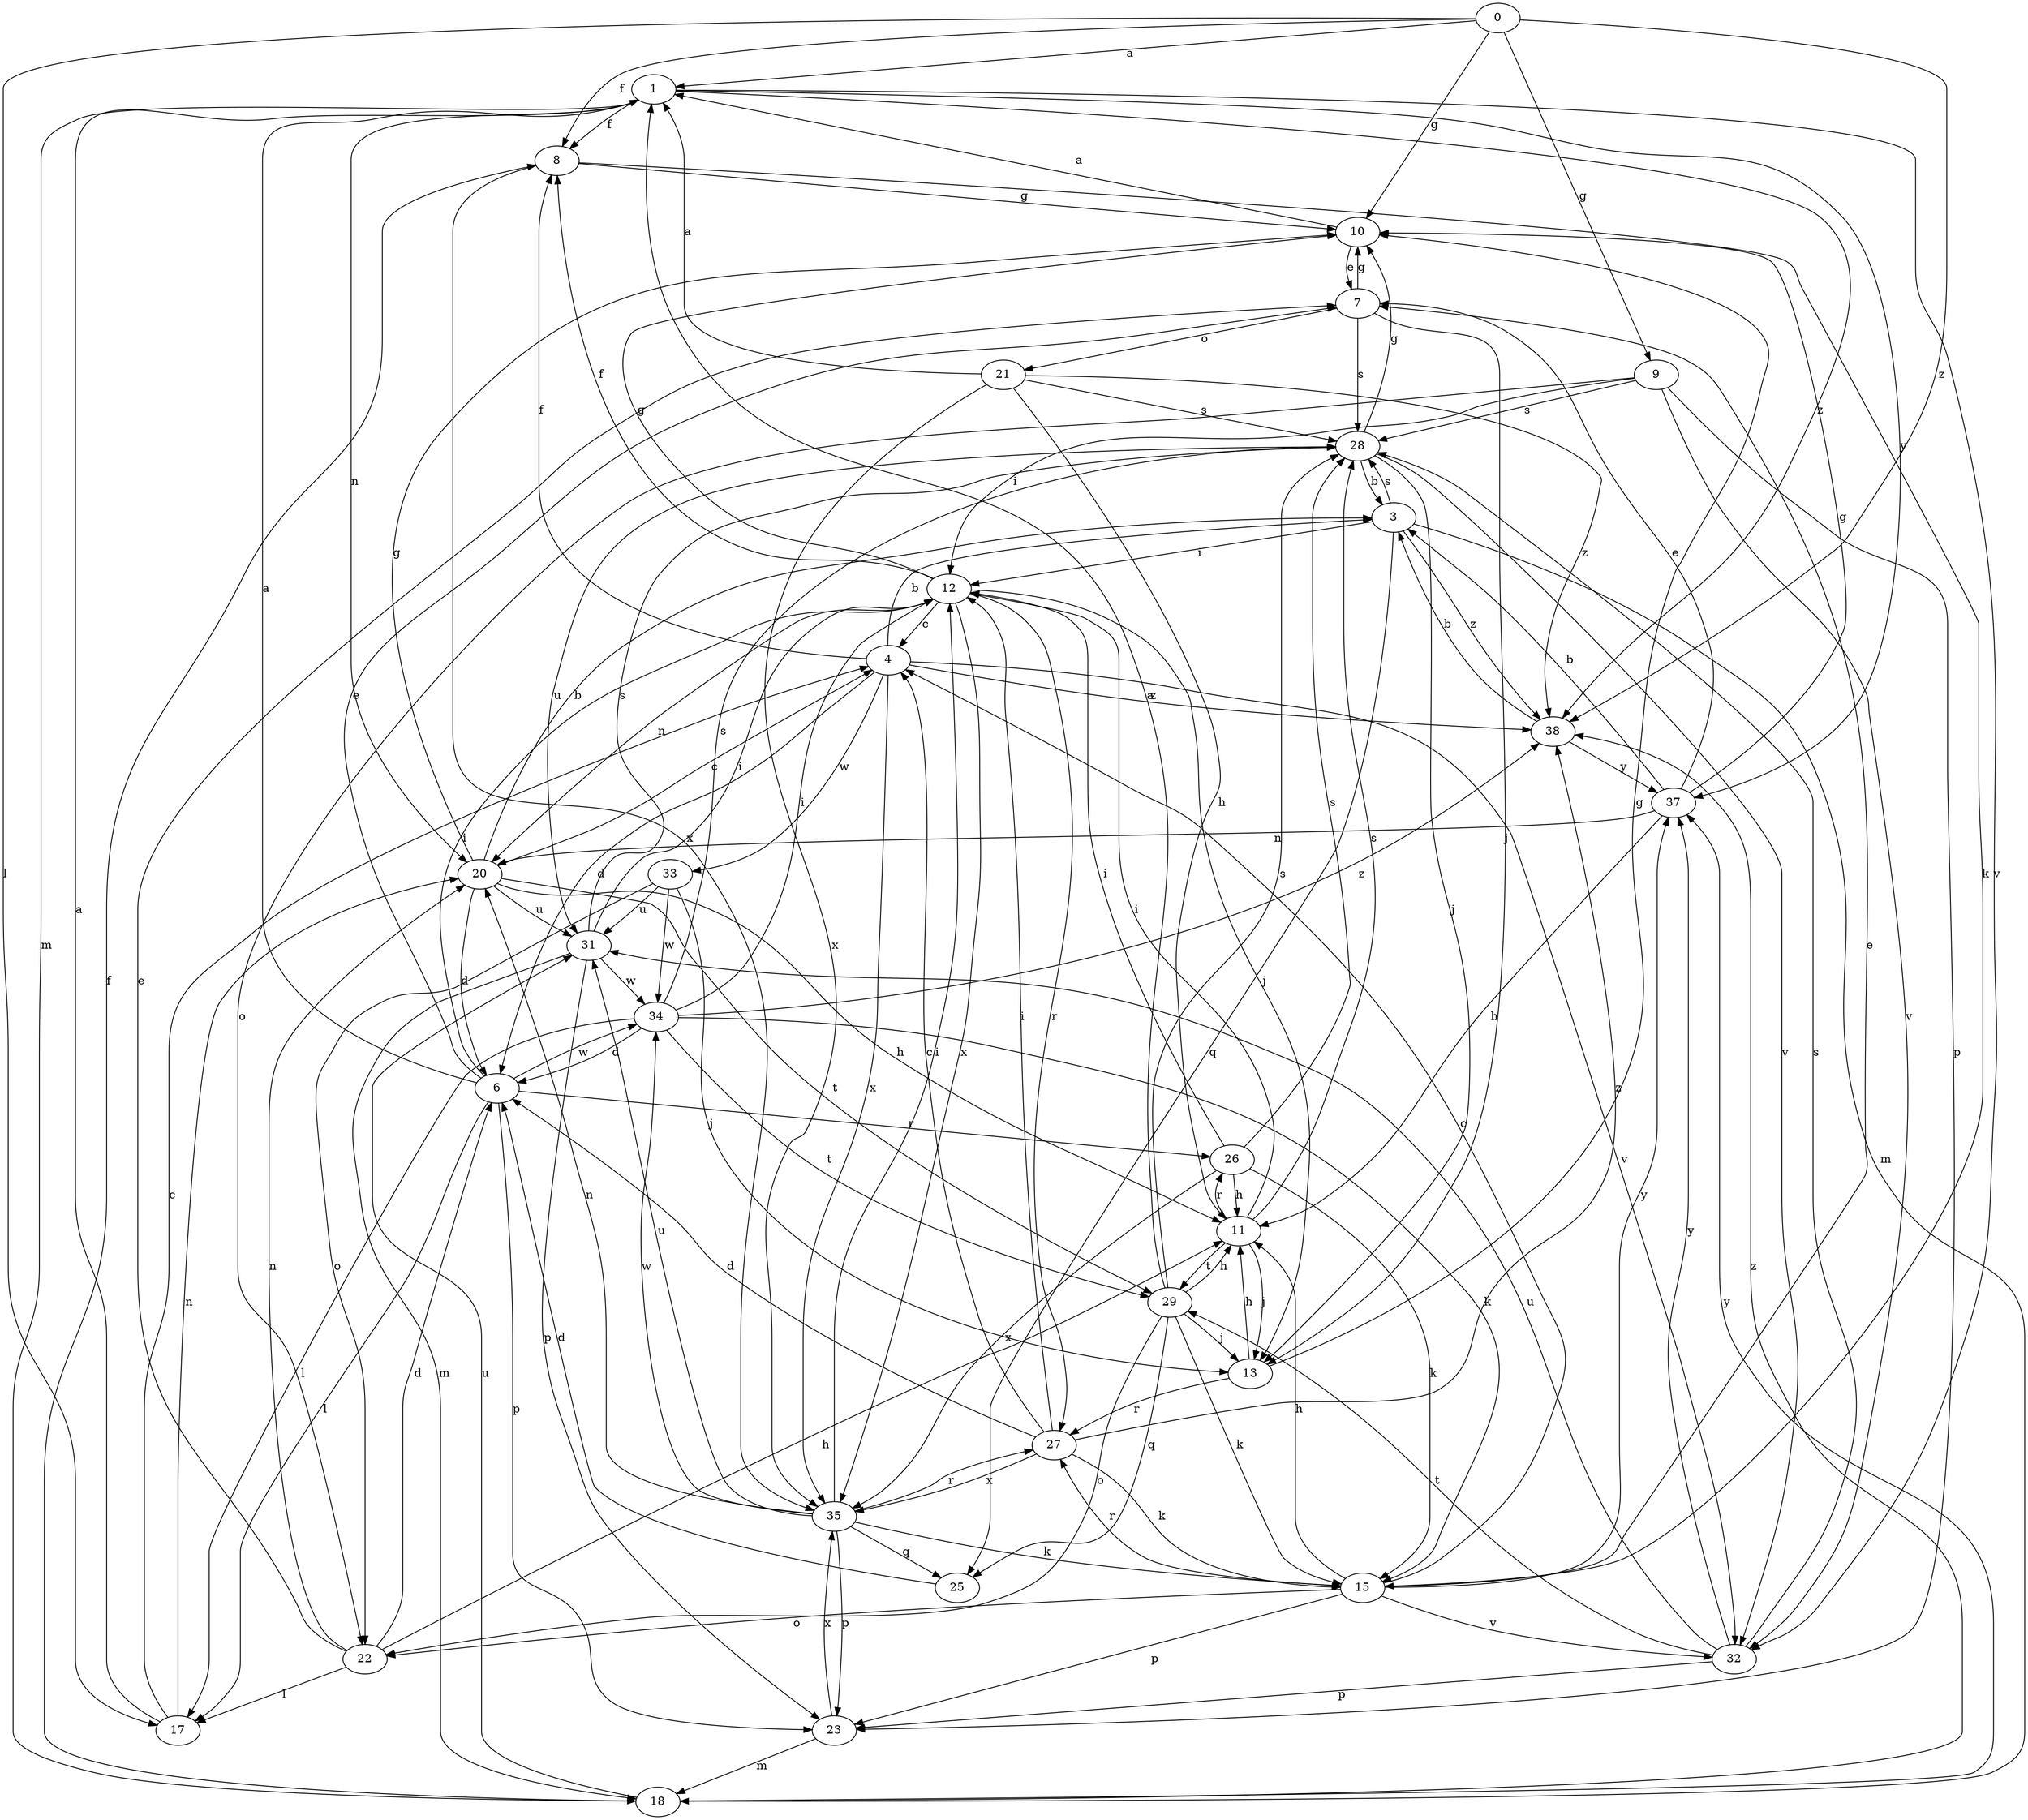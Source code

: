 strict digraph  {
0;
1;
3;
4;
6;
7;
8;
9;
10;
11;
12;
13;
15;
17;
18;
20;
21;
22;
23;
25;
26;
27;
28;
29;
31;
32;
33;
34;
35;
37;
38;
0 -> 1  [label=a];
0 -> 8  [label=f];
0 -> 9  [label=g];
0 -> 10  [label=g];
0 -> 17  [label=l];
0 -> 38  [label=z];
1 -> 8  [label=f];
1 -> 18  [label=m];
1 -> 20  [label=n];
1 -> 32  [label=v];
1 -> 37  [label=y];
1 -> 38  [label=z];
3 -> 12  [label=i];
3 -> 18  [label=m];
3 -> 25  [label=q];
3 -> 28  [label=s];
3 -> 38  [label=z];
4 -> 3  [label=b];
4 -> 6  [label=d];
4 -> 8  [label=f];
4 -> 32  [label=v];
4 -> 33  [label=w];
4 -> 35  [label=x];
4 -> 38  [label=z];
6 -> 1  [label=a];
6 -> 7  [label=e];
6 -> 12  [label=i];
6 -> 17  [label=l];
6 -> 23  [label=p];
6 -> 26  [label=r];
6 -> 34  [label=w];
7 -> 10  [label=g];
7 -> 13  [label=j];
7 -> 21  [label=o];
7 -> 28  [label=s];
8 -> 10  [label=g];
8 -> 15  [label=k];
8 -> 35  [label=x];
9 -> 12  [label=i];
9 -> 22  [label=o];
9 -> 23  [label=p];
9 -> 28  [label=s];
9 -> 32  [label=v];
10 -> 1  [label=a];
10 -> 7  [label=e];
11 -> 12  [label=i];
11 -> 13  [label=j];
11 -> 26  [label=r];
11 -> 28  [label=s];
11 -> 29  [label=t];
12 -> 4  [label=c];
12 -> 8  [label=f];
12 -> 10  [label=g];
12 -> 13  [label=j];
12 -> 20  [label=n];
12 -> 27  [label=r];
12 -> 35  [label=x];
13 -> 10  [label=g];
13 -> 11  [label=h];
13 -> 27  [label=r];
15 -> 4  [label=c];
15 -> 7  [label=e];
15 -> 11  [label=h];
15 -> 22  [label=o];
15 -> 23  [label=p];
15 -> 27  [label=r];
15 -> 32  [label=v];
15 -> 37  [label=y];
17 -> 1  [label=a];
17 -> 4  [label=c];
17 -> 20  [label=n];
18 -> 8  [label=f];
18 -> 31  [label=u];
18 -> 37  [label=y];
18 -> 38  [label=z];
20 -> 3  [label=b];
20 -> 4  [label=c];
20 -> 6  [label=d];
20 -> 10  [label=g];
20 -> 11  [label=h];
20 -> 29  [label=t];
20 -> 31  [label=u];
21 -> 1  [label=a];
21 -> 11  [label=h];
21 -> 28  [label=s];
21 -> 35  [label=x];
21 -> 38  [label=z];
22 -> 6  [label=d];
22 -> 7  [label=e];
22 -> 11  [label=h];
22 -> 17  [label=l];
22 -> 20  [label=n];
23 -> 18  [label=m];
23 -> 35  [label=x];
25 -> 6  [label=d];
26 -> 11  [label=h];
26 -> 12  [label=i];
26 -> 15  [label=k];
26 -> 28  [label=s];
26 -> 35  [label=x];
27 -> 4  [label=c];
27 -> 6  [label=d];
27 -> 12  [label=i];
27 -> 15  [label=k];
27 -> 35  [label=x];
27 -> 38  [label=z];
28 -> 3  [label=b];
28 -> 10  [label=g];
28 -> 13  [label=j];
28 -> 31  [label=u];
28 -> 32  [label=v];
29 -> 1  [label=a];
29 -> 11  [label=h];
29 -> 13  [label=j];
29 -> 15  [label=k];
29 -> 22  [label=o];
29 -> 25  [label=q];
29 -> 28  [label=s];
31 -> 12  [label=i];
31 -> 18  [label=m];
31 -> 23  [label=p];
31 -> 28  [label=s];
31 -> 34  [label=w];
32 -> 23  [label=p];
32 -> 28  [label=s];
32 -> 29  [label=t];
32 -> 31  [label=u];
32 -> 37  [label=y];
33 -> 13  [label=j];
33 -> 22  [label=o];
33 -> 31  [label=u];
33 -> 34  [label=w];
34 -> 6  [label=d];
34 -> 12  [label=i];
34 -> 15  [label=k];
34 -> 17  [label=l];
34 -> 28  [label=s];
34 -> 29  [label=t];
34 -> 38  [label=z];
35 -> 12  [label=i];
35 -> 15  [label=k];
35 -> 20  [label=n];
35 -> 23  [label=p];
35 -> 25  [label=q];
35 -> 27  [label=r];
35 -> 31  [label=u];
35 -> 34  [label=w];
37 -> 3  [label=b];
37 -> 7  [label=e];
37 -> 10  [label=g];
37 -> 11  [label=h];
37 -> 20  [label=n];
38 -> 3  [label=b];
38 -> 37  [label=y];
}
